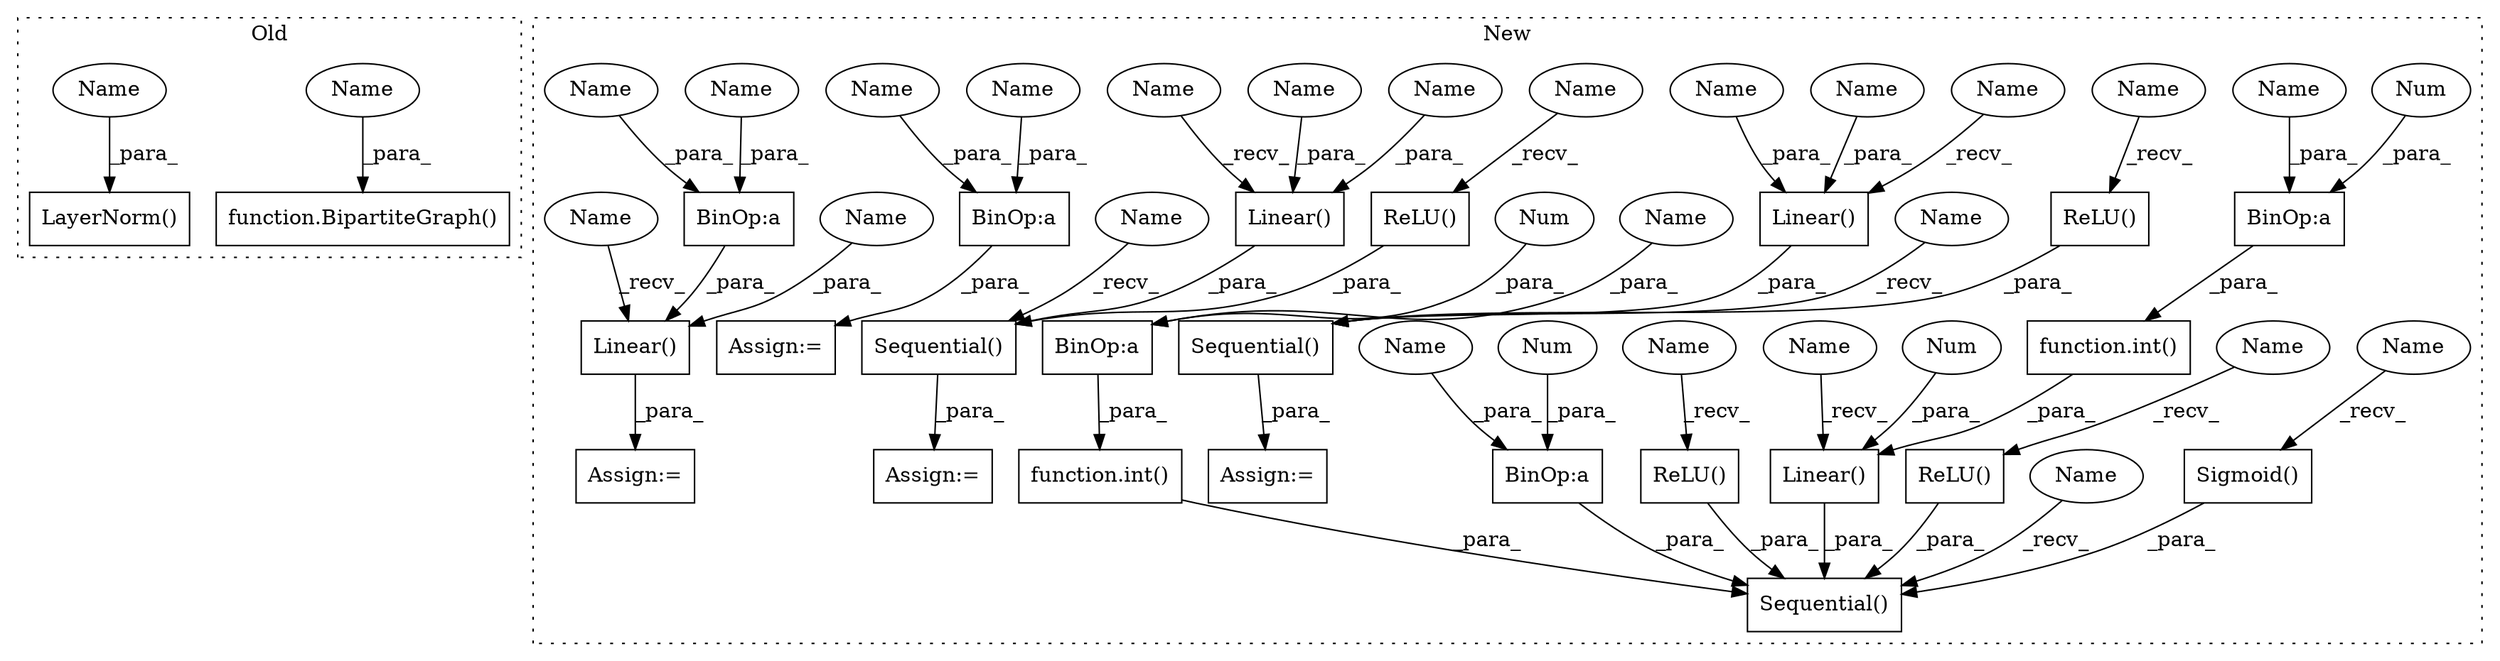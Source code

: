 digraph G {
subgraph cluster0 {
1 [label="LayerNorm()" a="75" s="4745,4776" l="13,1" shape="box"];
10 [label="function.BipartiteGraph()" a="75" s="5145,5246" l="28,10" shape="box"];
54 [label="Name" a="87" s="5173" l="18" shape="ellipse"];
55 [label="Name" a="87" s="4758" l="18" shape="ellipse"];
label = "Old";
style="dotted";
}
subgraph cluster1 {
2 [label="Linear()" a="75" s="2430,2479" l="10,1" shape="box"];
3 [label="Assign:=" a="68" s="2400" l="3" shape="box"];
4 [label="Sequential()" a="75" s="2061,2338" l="27,10" shape="box"];
5 [label="BinOp:a" a="82" s="2231" l="1" shape="box"];
6 [label="Sequential()" a="75" s="2540,2640" l="27,10" shape="box"];
7 [label="BinOp:a" a="82" s="2305" l="1" shape="box"];
8 [label="Sequential()" a="75" s="2403,2503" l="27,10" shape="box"];
9 [label="BinOp:a" a="82" s="2116" l="1" shape="box"];
11 [label="function.int()" a="75" s="2208,2233" l="4,1" shape="box"];
12 [label="Sigmoid()" a="75" s="2326" l="12" shape="box"];
13 [label="function.int()" a="75" s="2282,2307" l="4,1" shape="box"];
14 [label="BinOp:a" a="82" s="2911" l="3" shape="box"];
15 [label="BinOp:a" a="82" s="2755" l="3" shape="box"];
16 [label="Num" a="76" s="2117" l="1" shape="ellipse"];
17 [label="Num" a="76" s="2306" l="1" shape="ellipse"];
18 [label="Num" a="76" s="2232" l="1" shape="ellipse"];
19 [label="Assign:=" a="68" s="2537" l="3" shape="box"];
20 [label="Assign:=" a="68" s="2711" l="3" shape="box"];
21 [label="ReLU()" a="75" s="2249" l="9" shape="box"];
22 [label="Assign:=" a="68" s="2867" l="3" shape="box"];
23 [label="ReLU()" a="75" s="2154" l="9" shape="box"];
24 [label="Linear()" a="75" s="2272,2311" l="10,1" shape="box"];
25 [label="Num" a="76" s="2310" l="1" shape="ellipse"];
26 [label="ReLU()" a="75" s="2631" l="9" shape="box"];
27 [label="Linear()" a="75" s="2567,2616" l="10,1" shape="box"];
28 [label="ReLU()" a="75" s="2494" l="9" shape="box"];
29 [label="Linear()" a="75" s="2870,2965" l="23,34" shape="box"];
30 [label="Name" a="87" s="2326" l="2" shape="ellipse"];
31 [label="Name" a="87" s="2061" l="2" shape="ellipse"];
32 [label="Name" a="87" s="2430" l="2" shape="ellipse"];
33 [label="Name" a="87" s="2494" l="2" shape="ellipse"];
34 [label="Name" a="87" s="2403" l="2" shape="ellipse"];
35 [label="Name" a="87" s="2631" l="2" shape="ellipse"];
36 [label="Name" a="87" s="2154" l="2" shape="ellipse"];
37 [label="Name" a="87" s="2272" l="2" shape="ellipse"];
38 [label="Name" a="87" s="2540" l="2" shape="ellipse"];
39 [label="Name" a="87" s="2249" l="2" shape="ellipse"];
40 [label="Name" a="87" s="2567" l="2" shape="ellipse"];
41 [label="Name" a="87" s="2870" l="2" shape="ellipse"];
42 [label="Name" a="87" s="2286" l="19" shape="ellipse"];
43 [label="Name" a="87" s="2758" l="19" shape="ellipse"];
44 [label="Name" a="87" s="2597" l="19" shape="ellipse"];
45 [label="Name" a="87" s="2460" l="19" shape="ellipse"];
46 [label="Name" a="87" s="2212" l="19" shape="ellipse"];
47 [label="Name" a="87" s="2914" l="19" shape="ellipse"];
48 [label="Name" a="87" s="2947" l="18" shape="ellipse"];
49 [label="Name" a="87" s="2440" l="18" shape="ellipse"];
50 [label="Name" a="87" s="2737" l="18" shape="ellipse"];
51 [label="Name" a="87" s="2893" l="18" shape="ellipse"];
52 [label="Name" a="87" s="2577" l="18" shape="ellipse"];
53 [label="Name" a="87" s="2098" l="18" shape="ellipse"];
label = "New";
style="dotted";
}
2 -> 8 [label="_para_"];
5 -> 11 [label="_para_"];
6 -> 19 [label="_para_"];
7 -> 13 [label="_para_"];
8 -> 3 [label="_para_"];
9 -> 4 [label="_para_"];
11 -> 4 [label="_para_"];
12 -> 4 [label="_para_"];
13 -> 24 [label="_para_"];
14 -> 29 [label="_para_"];
15 -> 20 [label="_para_"];
16 -> 9 [label="_para_"];
17 -> 7 [label="_para_"];
18 -> 5 [label="_para_"];
21 -> 4 [label="_para_"];
23 -> 4 [label="_para_"];
24 -> 4 [label="_para_"];
25 -> 24 [label="_para_"];
26 -> 6 [label="_para_"];
27 -> 6 [label="_para_"];
28 -> 8 [label="_para_"];
29 -> 22 [label="_para_"];
30 -> 12 [label="_recv_"];
31 -> 4 [label="_recv_"];
32 -> 2 [label="_recv_"];
33 -> 28 [label="_recv_"];
34 -> 8 [label="_recv_"];
35 -> 26 [label="_recv_"];
36 -> 23 [label="_recv_"];
37 -> 24 [label="_recv_"];
38 -> 6 [label="_recv_"];
39 -> 21 [label="_recv_"];
40 -> 27 [label="_recv_"];
41 -> 29 [label="_recv_"];
42 -> 7 [label="_para_"];
43 -> 15 [label="_para_"];
44 -> 27 [label="_para_"];
45 -> 2 [label="_para_"];
46 -> 5 [label="_para_"];
47 -> 14 [label="_para_"];
48 -> 29 [label="_para_"];
49 -> 2 [label="_para_"];
50 -> 15 [label="_para_"];
51 -> 14 [label="_para_"];
52 -> 27 [label="_para_"];
53 -> 9 [label="_para_"];
54 -> 10 [label="_para_"];
55 -> 1 [label="_para_"];
}
